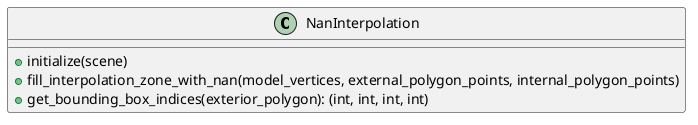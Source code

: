 @startuml

class NanInterpolation{

    + initialize(scene)
    + fill_interpolation_zone_with_nan(model_vertices, external_polygon_points, internal_polygon_points)
    + get_bounding_box_indices(exterior_polygon): (int, int, int, int)
}

@enduml